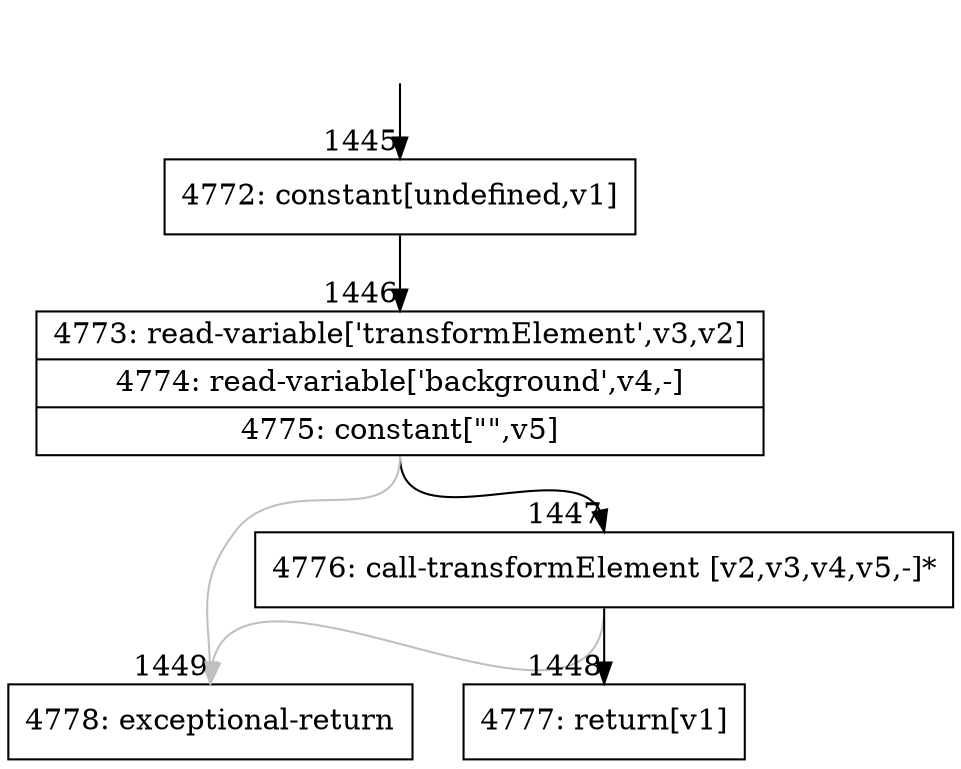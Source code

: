 digraph {
rankdir="TD"
BB_entry96[shape=none,label=""];
BB_entry96 -> BB1445 [tailport=s, headport=n, headlabel="    1445"]
BB1445 [shape=record label="{4772: constant[undefined,v1]}" ] 
BB1445 -> BB1446 [tailport=s, headport=n, headlabel="      1446"]
BB1446 [shape=record label="{4773: read-variable['transformElement',v3,v2]|4774: read-variable['background',v4,-]|4775: constant[\"\",v5]}" ] 
BB1446 -> BB1447 [tailport=s, headport=n, headlabel="      1447"]
BB1446 -> BB1449 [tailport=s, headport=n, color=gray, headlabel="      1449"]
BB1447 [shape=record label="{4776: call-transformElement [v2,v3,v4,v5,-]*}" ] 
BB1447 -> BB1448 [tailport=s, headport=n, headlabel="      1448"]
BB1447 -> BB1449 [tailport=s, headport=n, color=gray]
BB1448 [shape=record label="{4777: return[v1]}" ] 
BB1449 [shape=record label="{4778: exceptional-return}" ] 
//#$~ 1839
}
